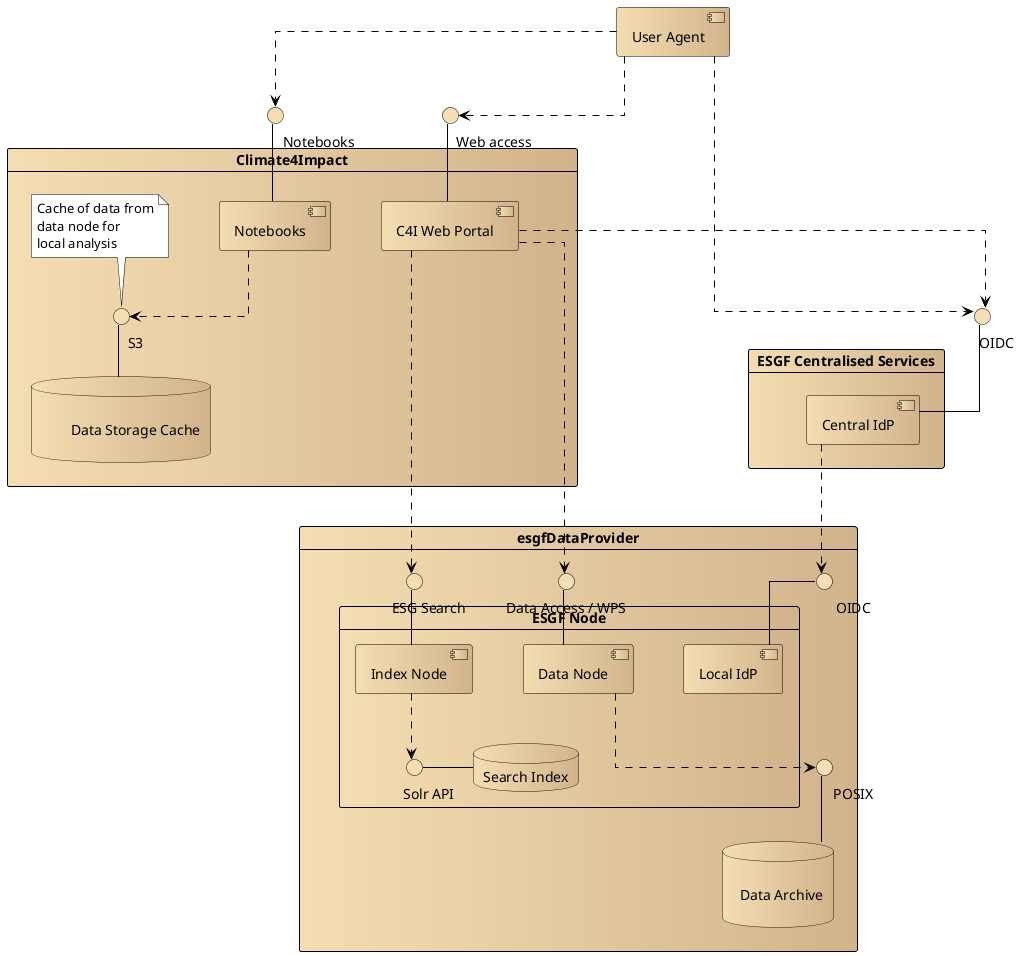 @startuml enesArchitectureDesignPlans

' Set a style similar to Enterprise Architect
skinparam ranksep 50
skinparam nodesep 50
skinparam card {
  BorderColor black
  BackgroundColor wheat|Tan
}
skinparam component {
  BorderColor black
  BackgroundColor wheat|Tan
}

skinparam database {
    BackgroundColor wheat|Tan
}
skinparam interface {
    BorderColor black
    BackgroundColor wheat
}
skinparam note {
    BorderColor black
    BackgroundColor white
}
skinparam ArrowColor black
' This setting alone completely compacts and tidies the diagram!!
skinparam linetype ortho

component "User Agent" as userAgent

card "ESGF Centralised Services" as esgfCentralisedSrvcs {
    component "Central IdP" as esgfCentralIdP
}

interface "\tOIDC" as esgfCentralIdpIface
esgfCentralIdpIface -down- esgfCentralIdP

' Placement setting to ensure interface is displayed directly above
esgfCentralIdpIface -[hidden]- esgfCentralIdP


' Placement - ESGF services above esgfDataProvider
esgfCentralisedSrvcs -[hidden]- esgfDataProvider

card "Data Provider" as esgfDataProvider {   
    database storage [
        
          Data Archive

    ] 

    card "ESGF Node" as cedaArchive {
        component "Data Node" as dataAccessServices
        component "Local IdP" as localIdP
        component "Index Node" as esgfSearchSrvc

        database searchIndex [
            Search Index
        ]

        interface "\tSolr API" as searchIndexIface
        searchIndexIface -right- searchIndex

        esgfSearchSrvc .down.> searchIndexIface
        esgfSearchSrvc -[hidden]- searchIndexIface
    }
    interface "\tESG Search" as esgfSearchSrvcIface
    esgfSearchSrvcIface -down- esgfSearchSrvc

    ' Placement setting to ensure interface is displayed directly below
    esgfSearchSrvc -[hidden]- esgfSearchSrvcIface

    ' CEDA Archive interfaces
    interface "Data Access / WPS" as dataAccessIface
    interface "\t\tOIDC" as localIdPIface
    localIdPIface -- localIdP

    esgfCentralIdP .down.> localIdPIface

    ' Align placement
    esgfCentralIdP -[hidden]- localIdPIface

    ' Storage interfaces
    interface "\t\tPOSIX" as posixIface

    posixIface -down- storage

    ' Alignment
    posixIface -[hidden]- storage
    
    ' Services using POSIX storage interface
    dataAccessServices .down.> posixIface

    dataAccessIface -down- dataAccessServices

    ' Alignment
    dataAccessIface -[hidden]- dataAccessServices

    dataAccessServices -[hidden]- storage
}

card "Climate4Impact" as c4I {
    component "C4I Web Portal" as c4iWebClnt
    component "Notebooks" as jupyter 
    'note left of jupyter : Self-managed /\nper project
    database cacheStorage [

        Data Storage Cache

    ] 
    interface "\tS3" as cacheS3Iface

    note top of cacheS3Iface : Cache of data from\ndata node for\nlocal analysis
    cacheS3Iface -down- cacheStorage
    
    ' Alignment
    cacheS3Iface -[hidden]- cacheStorage

    jupyter .down.> cacheS3Iface
    jupyter -[hidden]- cacheS3Iface
}

' jupyter
interface "\t\t\tNotebooks" as jupyterIface
jupyterIface -down- jupyter

' Positioning
jupyterIface -[hidden]- jupyter

interface "\t\t\tWeb access" as c4iWebClntIface

c4iWebClntIface -down- c4iWebClnt
c4iWebClntIface -[hidden]- c4iWebClnt

userAgent -[hidden]- esgfCentralisedSrvcs
userAgent .down.> jupyterIface
userAgent .down.> c4iWebClntIface
userAgent .down.> esgfCentralIdpIface

c4I -[hidden]- esgfCentralisedSrvcs
c4iWebClnt -[hidden]- esgfCentralisedSrvcs
c4iWebClnt -[hidden]- esgfDataProvider
c4iWebClnt .down.> dataAccessIface
c4iWebClnt -[hidden]- dataAccessIface
c4iWebClnt .down.> esgfSearchSrvcIface
c4iWebClnt -[hidden]- esgfSearchSrvcIface
c4iWebClnt .down.> esgfCentralIdpIface
c4iWebClnt -[hidden]- esgfCentralIdpIface
@enduml